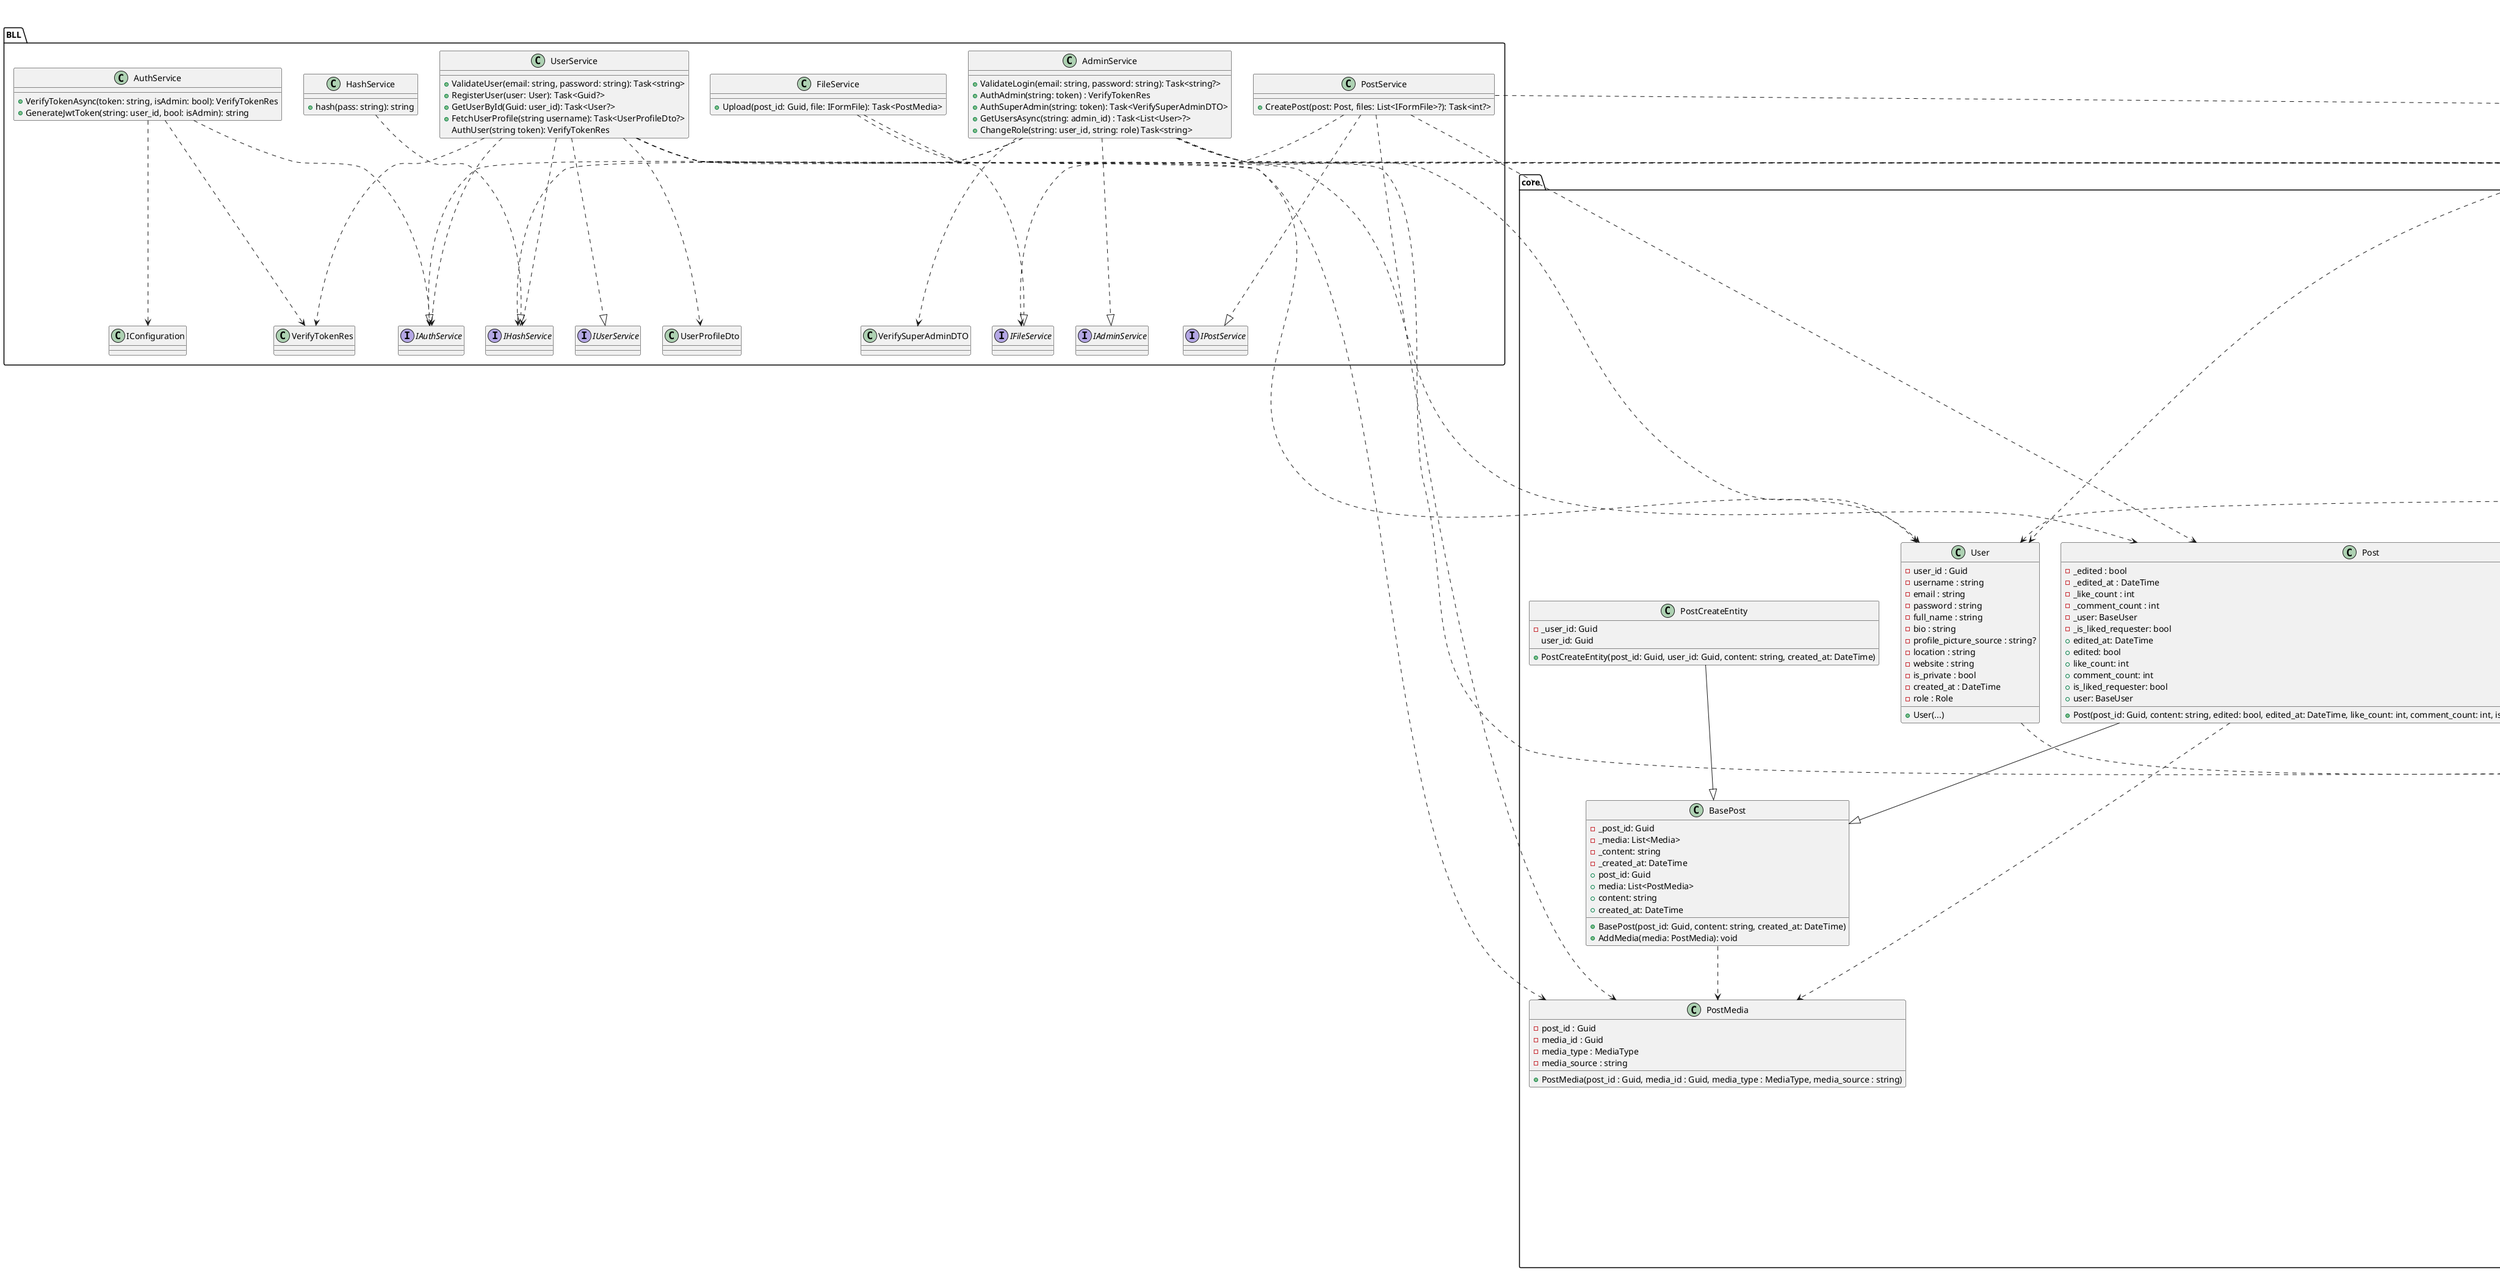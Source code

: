@startuml

package "core" {
    enum FriendStatus
    enum MediaType
    enum Role

    class Chat {
        - chat_id : Guid
        - user_1_id : Guid
        - user_2_id : Guid
        - created_at : DateTime

        + Chat(chat_id : Guid, user_1_id : Guid, user_2_id : Guid, created_at : DateTime)
        + chat_id : Guid
        + user_1_id : Guid
        + user_2_id : Guid
        + created_at : DateTime
    }

    class Comment {
        - comment_id : Guid
        - post_id : Guid
        - commenter_id : Guid
        - parent_id : Guid
        - content : string
        - created_at : DateTime

        + Comment(comment_id : Guid, post_id : Guid, commenter_id : Guid, parent_id : Guid, content : string, created_at : DateTime)
    }

    class Friend {
        - friendship_id : Guid
        - user_1_id : Guid
        - user_2_id : Guid
        - status : FriendStatus
        - created_at : DateTime

        + Friend(friendship_id : Guid, user_1_id : Guid, user_2_id : Guid, status : FriendStatus, created_at : DateTime)
    }

    class Message {
        - message_id : Guid
        - chat_id : Guid
        - sender_id : Guid
        - content : string
        - send_at : DateTime

        + Message(message_id : Guid, chat_id : Guid, sender_id : Guid, content : string, send_at : DateTime)
    }

    class Post {
        - _edited : bool
        - _edited_at : DateTime
        - _like_count : int
        - _comment_count : int
        - _user: BaseUser
        - _is_liked_requester: bool
        + Post(post_id: Guid, content: string, edited: bool, edited_at: DateTime, like_count: int, comment_count: int, is_liked_requester: bool, user: BaseUser)
        + edited_at: DateTime
        + edited: bool
        + like_count: int
        + comment_count: int
        + is_liked_requester: bool
        + user: BaseUser
    }
    Post --|> BasePost
    Post --|> BaseUser

    class BasePost {
        - _post_id: Guid
        - _media: List<Media>
        - _content: string
        - _created_at: DateTime
        + BasePost(post_id: Guid, content: string, created_at: DateTime)
        + post_id: Guid
        + media: List<PostMedia>
        + content: string
        + created_at: DateTime
        + AddMedia(media: PostMedia): void
    }
    BasePost ..> PostMedia

    class PostCreateEntity {
        - _user_id: Guid
        + PostCreateEntity(post_id: Guid, user_id: Guid, content: string, created_at: DateTime)
        user_id: Guid
    }
    PostCreateEntity --|> BasePost

    class PostMedia {
        - post_id : Guid
        - media_id : Guid
        - media_type : MediaType
        - media_source : string

        + PostMedia(post_id : Guid, media_id : Guid, media_type : MediaType, media_source : string)
    }

    class Story {
        - story_id : Guid
        - user_id : Guid
        - media_type : MediaType
        - media_source : string
        - created_at : DateTime
        - expires_at : DateTime

        + Story(story_id : Guid, user_id : Guid, media_type : MediaType, media_source : string, created_at : DateTime, expires_at : DateTime)
    }

    class User {
        - user_id : Guid
        - username : string
        - email : string
        - password : string
        - full_name : string
        - bio : string
        - profile_picture_source : string?
        - location : string
        - website : string
        - is_private : bool
        - created_at : DateTime
        - role : Role

        + User(...)
    }

    class BaseUser {
        - _user_id: Guid
        - _username: string
        - _pfp_src: string
        - _is_private: bool
        - _notifications: Notifications

        + BaseUser(user_id: Guid, username: string, pfp_src: string, is_private: bool)
        + AddNotifications(notifications: Notifications): void
        + notifications: Notifications { get; }
        + user_id: Guid { get; }
        + username: string {get; }
        + pfp_src: string { get; }
        + is_private: bool { get; }
    }
    BaseUser ..> Notifications


    class SafeUser {
        - _bio: string
        - _created_at: DateTime
        - _email: string
        - _full_name: string
        - _location: string
        - _role: Role
        - _website: string

        + SafeUser(user_id: Guid, username: string, pfp_src: string, email: string, full_name: string, bio: string, location: string, website: string, is_private: bool, created_at: DateTime, role: Role)
        + bio: string
        + created_at: DateTime
        + email: string
        + full_name: string
        + location: string
        + role: Role
        + website: string
        + RoleToString(role: Role): string
    }
    SafeUser --|> BaseUser
    SafeUser ..> Role

    class ProfileUser {
        - _friends: List<FriendUser>
        - _friends_num: int
        - _is_friend: bool
        - _is_self: bool
        - _posts: List<Post>
        - _friendship_status: FriendStatus?
        - _request_direction: string
        - _stories: string

        + ProfileUser(user_id: Guid, username: string, pfp_src: string, email: string, full_name: string, bio: string, location: string, website: string, is_private: bool, created_at: DateTime, role: Role, is_self: bool, is_friend: bool, friends_num: int, friendship_status?: friendship_status, request_direction: string)
        + friends: List<FriendUser>
        + friends_num: int
        + is_friend: bool
        + is_self: bool
        + posts: List<Post>
        + friendship_status: FriendStatus?
        + request_direction: string
        + AddFriend(friend: FriendUser) : void
        + AddFriends(friends: List<FriendUser>): void
        + AddPost(post: Post): void
        + AddPosts(posts: List<Post>): void
        + AddStories(stories: List<Story>): void
    }
    ProfileUser ..> FriendUser
    ProfileUser --|> SafeUser
    ProfileUser ..> Post
    ProfileUser ..> Role
    ProfileUser ..> Story

    class UserMapper {
    + map(user: BaseUser) : BaseUser
    }

    class FriendUser {
        - _status: FriendStatus
        + FriendUser(status: FriendStatus, user_id: Guid, username: string, pfp_src: string, email: string, full_name: string, bio: string, location: string, website: string, is_private: bool, created_at: DateTime, role: Role, is_self: bool, is_friend: bool, friends_num: int, friendship_status?: friendship_status, request_direction: string)
        + status: FriendStatus
    }
    FriendUser --|> BaseUser
    FriendUser ..> FriendStatus

    class FullUser {
        - _password: string
        + FullUser (user_id: Guid, username: string, pfp_src: string, email: string, full_name: string, bio: string, location: string, website: string, is_private: bool, created_at: DateTime, role: Role, password: string)
        + password: string
        + HashPassword(hash_password: string): void
    }
    FullUser --|> SafeUser

    class Notifications {
        - _friend_notifications: List<FriendNotification>?
        + Notifications(friend_notifications: List<FriendNotification>?)
        + FriendNotifications: List<FriendNotification>
    }
    Notifications ..> FriendNotification

    class FriendNotification {
        - _sender_id: Guid
        - _username: string
        - _pfp_src: string
        - _request_sent_at: DateTime
        + FriendNotification(sender_id: Guid, username: string, pfp_src: string, request_sent_at: DateTime)
        + sender_id: Guid
        + username: string
        + pfp_src: string
        + request_sent_at: DateTime
    }

    enum Role {
        User,
        Admin,
        SuperAdmin
    }

    enum MediaType
    {
        image,
        video
    }

    enum FriendStatus
    {
        pending,
        accepted,
        rejected,
        blocked
    }

    Friend ..> FriendStatus

    Post ..> PostMedia

    User ..> Role

    BaseUser ..> Notifications

    Story ..> MediaType

}

package "DAL" {
    interface IAdminRepo
    interface IBaseUserRepo
    interface IDBRepo
    interface IPostRepo
    interface IUserRepo

    class AdminRepo {
        +GetAllUsersAsync(admin_id: Guid): Task<List<User>?>
    }

    class BaseRepo {
    }

    class BaseUserRepo {
        +ParseRole(string: value): Role
        +ParseStringRole(Role: role): string
    }

    class DBRepo {
        +nonQuery(string: query, Dictionary<string, object>?: parameters): Task<int>
        +scalar(string: query, Dictionary<string, object>?: parameters): Task<object?>
        +reader(string: query, Dictionary<string, object>?: parameters): Task<DataTable>
    }

    class PostRepo {
        +CreatePost(Post: post): Task<int>
        +GetInitPostsById(Guid: user_id): Task<List<Post>>
    }

    class UserRepo {
        +RegisterUser(User: user): Task<Guid>
        +GetUserById(Guid: user_id): Task<User?>
        +GetUserByEmail(string: email): Task<User?>
        +ValidateUserByEmail(string: email):Task<User?>
        +ChangeRole(Guid: user_id, string: role): Task<bool>
        +GetUserEssentials(Guid: user_id): Task<User?>
        +GetUserIdByUsername(string: username): Task<Guid?>
        +GetUserByUsername(string: username):Task<User?>
        +GetUserProfileById(Guid: user_id): Task<User?>
    }


    class AdminQuery {
        +get_admin_login(): string
        +get_all_users(): string
    }

    class CommentQuery {
        +get_init_comments_by_post_id(): string
        +add_comment(): string
        +add_comment(): string
        +add_comment_like(): string
        +delete_comment_like(): string
        +delete_comment_by_id(): string

    }

    class PostQuery {
        +get_post_by_id(): string
        +add_post(): string
        +add_post_like(): string
        +add_post_media(): string
        +delete_post_like(): string
        +get_first_10_posts_by_user_id(): string
    }

    class UserQuery {
        +add_user(): string
        +get_user_by_id(): string
        +get_user_profile_by_id(): string
        +get_user_essentials_by_id(): string
        +get_user_by_username(): string
        +get_user_by_email(): string
        +check_user_by_username(): string
        +get_user_by_email_and_password(): string
        +get_last_insert_id(): string
        +delete_user(): string
        +get_last_id(): string
        +get_users(): string
        +get_role_by_id(): string
        +get_standard_users(): string
        +update_user_role(): string
    }

    class userMapper

    class EssentialsUserDTO
    class MediaJsonDTO
    class ProfileUserDTO
    class PublicUserDTO
    class UserDTO

    AdminRepo --|> BaseUserRepo
    AdminRepo ..|> IAdminRepo
    AdminRepo ..> IDBRepo
    AdminRepo ..> AdminQuery
    AdminRepo ..> UserQuery
    AdminRepo ..> UserMapper
    AdminRepo ..> UserDTO
    AdminRepo ..> core.User

    BaseRepo ..> IDBRepo

    BaseUserRepo --|> BaseRepo
    BaseUserRepo ..> core.Role

    DBRepo ..|> IDBRepo

    PostRepo --|> BaseRepo
    PostRepo ..|> IPostRepo
    PostRepo ..> IDBRepo
    PostRepo ..> PostQuery
    PostRepo ..> MediaJsonDTO
    PostRepo ..> core.Role
    PostRepo ..> core.Post

    UserRepo --|> BaseUserRepo
    UserRepo ..|> IUserRepo
    UserRepo ..> UserQuery
    UserRepo ..> UserMapper
    UserRepo ..> EssentialsUserDTO
    UserRepo ..> PublicUserDTO
    UserRepo ..> UserDTO
    UserRepo ..> core.User
}

package "BLL" {
    interface IAdminService
    interface IAuthService
    interface IFileService
    interface IHashService
    interface IPostService
    interface IUserService

    class AdminService {
        +ValidateLogin(email: string, password: string): Task<string?>
        +AuthAdmin(string: token) : VerifyTokenRes
        +AuthSuperAdmin(string: token): Task<VerifySuperAdminDTO>
        +GetUsersAsync(string: admin_id) : Task<List<User>?>
        +ChangeRole(string: user_id, string: role) Task<string>
    }
    class AuthService {
        +VerifyTokenAsync(token: string, isAdmin: bool): VerifyTokenRes
        +GenerateJwtToken(string: user_id, bool: isAdmin): string
    }
    class FileService {
        +Upload(post_id: Guid, file: IFormFile): Task<PostMedia>
    }
    class HashService {
        +hash(pass: string): string
    }
    class PostService {
        +CreatePost(post: Post, files: List<IFormFile>?): Task<int?>
    }
    class UserService {
        +ValidateUser(email: string, password: string): Task<string>
        +RegisterUser(user: User): Task<Guid?>
        +GetUserById(Guid: user_id): Task<User?>
        +FetchUserProfile(string username): Task<UserProfileDto?>
        AuthUser(string token): VerifyTokenRes
    }

    class UserProfileDto {
    }

     class VerifySuperAdminDTO
    {
    }

    class VerifyTokenRes
    {
    }

    AdminService ..|> IAdminService
    AdminService ..> DAL.IUserRepo
    AdminService ..> DAL.IAdminRepo
    AdminService ..> IHashService
    AdminService ..> IAuthService
    AdminService ..> VerifySuperAdminDTO
    AdminService ..> core.User
    AdminService ..> core.Role

    AuthService ..|> IAuthService
    AuthService ..> IConfiguration
    AuthService ..> VerifyTokenRes

    FileService ..|> IFileService
    FileService ..> core.PostMedia

    HashService ..|> IHashService

    PostService ..|> IPostService
    PostService ..> DAL.IPostRepo
    PostService ..> IFileService
    PostService ..> core.Post
    PostService ..> core.PostMedia

    UserService ..|> IUserService
    UserService ..> DAL.IUserRepo
    UserService ..> DAL.IPostRepo
    UserService ..> IHashService
    UserService ..> IAuthService
    UserService ..> UserProfileDto
    UserService ..> VerifyTokenRes
    UserService ..> core.User
    UserService ..> core.Post

}


@enduml
